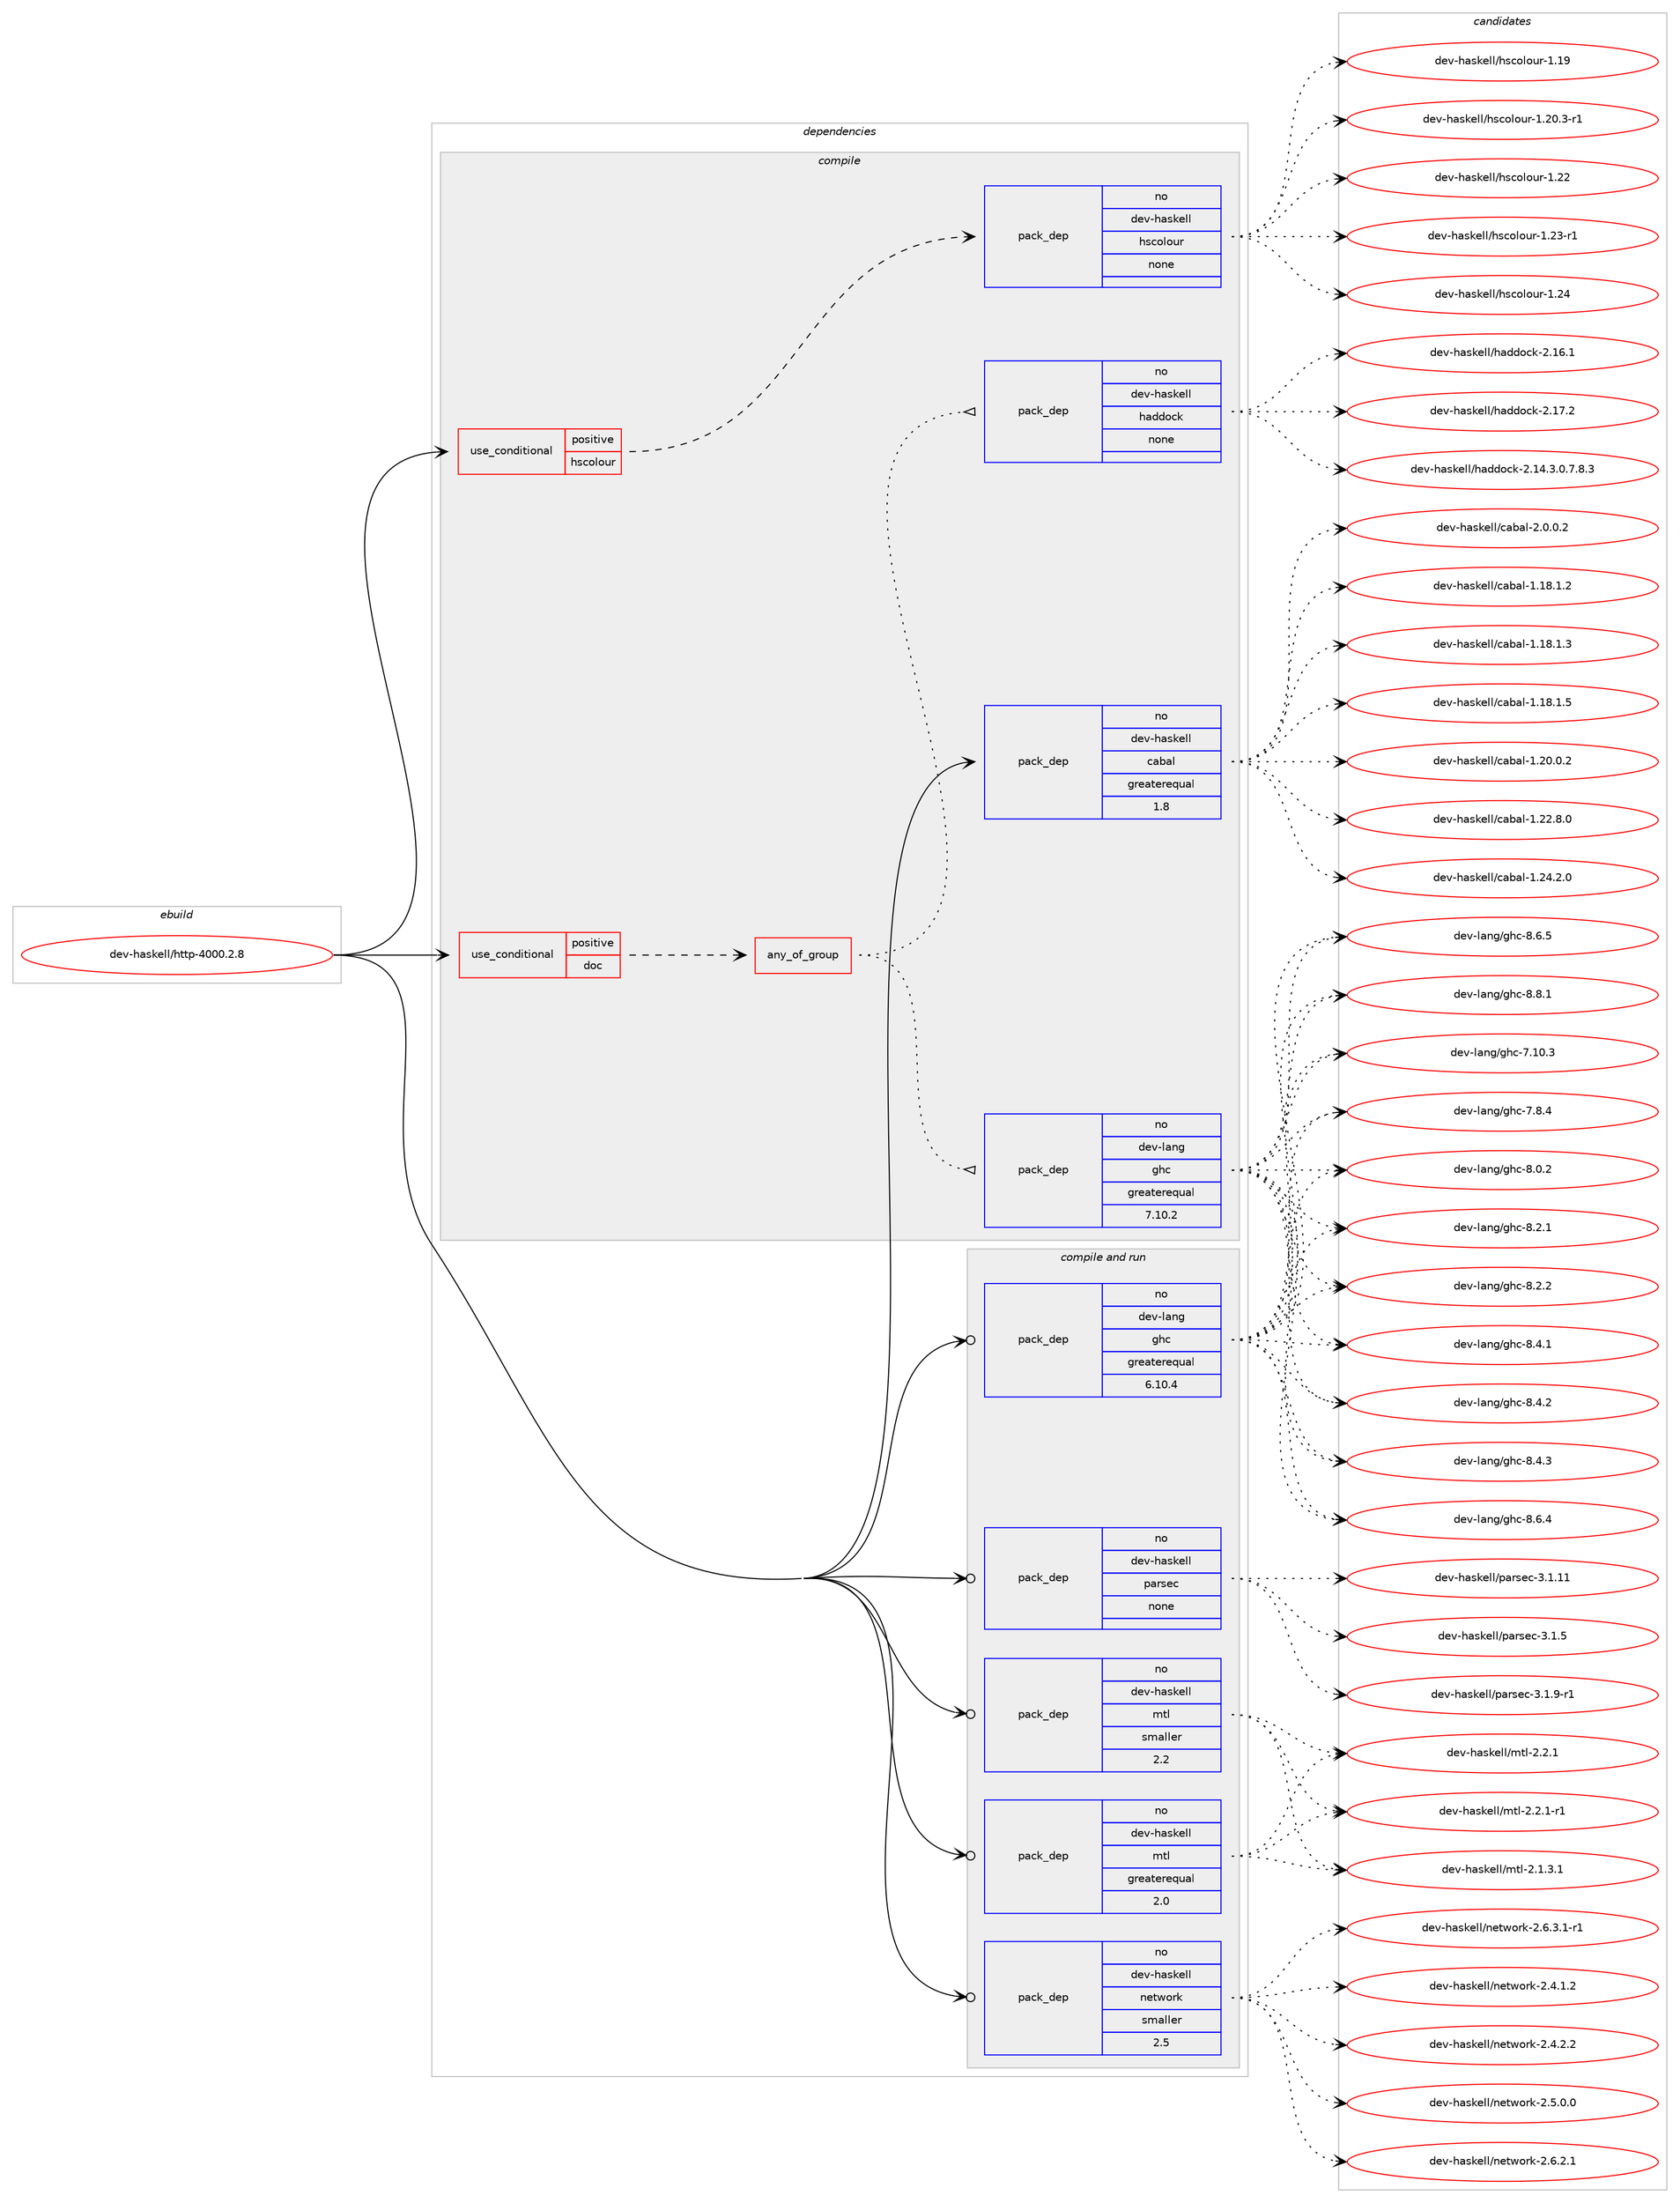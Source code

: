 digraph prolog {

# *************
# Graph options
# *************

newrank=true;
concentrate=true;
compound=true;
graph [rankdir=LR,fontname=Helvetica,fontsize=10,ranksep=1.5];#, ranksep=2.5, nodesep=0.2];
edge  [arrowhead=vee];
node  [fontname=Helvetica,fontsize=10];

# **********
# The ebuild
# **********

subgraph cluster_leftcol {
color=gray;
rank=same;
label=<<i>ebuild</i>>;
id [label="dev-haskell/http-4000.2.8", color=red, width=4, href="../dev-haskell/http-4000.2.8.svg"];
}

# ****************
# The dependencies
# ****************

subgraph cluster_midcol {
color=gray;
label=<<i>dependencies</i>>;
subgraph cluster_compile {
fillcolor="#eeeeee";
style=filled;
label=<<i>compile</i>>;
subgraph cond126264 {
dependency536012 [label=<<TABLE BORDER="0" CELLBORDER="1" CELLSPACING="0" CELLPADDING="4"><TR><TD ROWSPAN="3" CELLPADDING="10">use_conditional</TD></TR><TR><TD>positive</TD></TR><TR><TD>doc</TD></TR></TABLE>>, shape=none, color=red];
subgraph any10041 {
dependency536013 [label=<<TABLE BORDER="0" CELLBORDER="1" CELLSPACING="0" CELLPADDING="4"><TR><TD CELLPADDING="10">any_of_group</TD></TR></TABLE>>, shape=none, color=red];subgraph pack399350 {
dependency536014 [label=<<TABLE BORDER="0" CELLBORDER="1" CELLSPACING="0" CELLPADDING="4" WIDTH="220"><TR><TD ROWSPAN="6" CELLPADDING="30">pack_dep</TD></TR><TR><TD WIDTH="110">no</TD></TR><TR><TD>dev-haskell</TD></TR><TR><TD>haddock</TD></TR><TR><TD>none</TD></TR><TR><TD></TD></TR></TABLE>>, shape=none, color=blue];
}
dependency536013:e -> dependency536014:w [weight=20,style="dotted",arrowhead="oinv"];
subgraph pack399351 {
dependency536015 [label=<<TABLE BORDER="0" CELLBORDER="1" CELLSPACING="0" CELLPADDING="4" WIDTH="220"><TR><TD ROWSPAN="6" CELLPADDING="30">pack_dep</TD></TR><TR><TD WIDTH="110">no</TD></TR><TR><TD>dev-lang</TD></TR><TR><TD>ghc</TD></TR><TR><TD>greaterequal</TD></TR><TR><TD>7.10.2</TD></TR></TABLE>>, shape=none, color=blue];
}
dependency536013:e -> dependency536015:w [weight=20,style="dotted",arrowhead="oinv"];
}
dependency536012:e -> dependency536013:w [weight=20,style="dashed",arrowhead="vee"];
}
id:e -> dependency536012:w [weight=20,style="solid",arrowhead="vee"];
subgraph cond126265 {
dependency536016 [label=<<TABLE BORDER="0" CELLBORDER="1" CELLSPACING="0" CELLPADDING="4"><TR><TD ROWSPAN="3" CELLPADDING="10">use_conditional</TD></TR><TR><TD>positive</TD></TR><TR><TD>hscolour</TD></TR></TABLE>>, shape=none, color=red];
subgraph pack399352 {
dependency536017 [label=<<TABLE BORDER="0" CELLBORDER="1" CELLSPACING="0" CELLPADDING="4" WIDTH="220"><TR><TD ROWSPAN="6" CELLPADDING="30">pack_dep</TD></TR><TR><TD WIDTH="110">no</TD></TR><TR><TD>dev-haskell</TD></TR><TR><TD>hscolour</TD></TR><TR><TD>none</TD></TR><TR><TD></TD></TR></TABLE>>, shape=none, color=blue];
}
dependency536016:e -> dependency536017:w [weight=20,style="dashed",arrowhead="vee"];
}
id:e -> dependency536016:w [weight=20,style="solid",arrowhead="vee"];
subgraph pack399353 {
dependency536018 [label=<<TABLE BORDER="0" CELLBORDER="1" CELLSPACING="0" CELLPADDING="4" WIDTH="220"><TR><TD ROWSPAN="6" CELLPADDING="30">pack_dep</TD></TR><TR><TD WIDTH="110">no</TD></TR><TR><TD>dev-haskell</TD></TR><TR><TD>cabal</TD></TR><TR><TD>greaterequal</TD></TR><TR><TD>1.8</TD></TR></TABLE>>, shape=none, color=blue];
}
id:e -> dependency536018:w [weight=20,style="solid",arrowhead="vee"];
}
subgraph cluster_compileandrun {
fillcolor="#eeeeee";
style=filled;
label=<<i>compile and run</i>>;
subgraph pack399354 {
dependency536019 [label=<<TABLE BORDER="0" CELLBORDER="1" CELLSPACING="0" CELLPADDING="4" WIDTH="220"><TR><TD ROWSPAN="6" CELLPADDING="30">pack_dep</TD></TR><TR><TD WIDTH="110">no</TD></TR><TR><TD>dev-haskell</TD></TR><TR><TD>mtl</TD></TR><TR><TD>greaterequal</TD></TR><TR><TD>2.0</TD></TR></TABLE>>, shape=none, color=blue];
}
id:e -> dependency536019:w [weight=20,style="solid",arrowhead="odotvee"];
subgraph pack399355 {
dependency536020 [label=<<TABLE BORDER="0" CELLBORDER="1" CELLSPACING="0" CELLPADDING="4" WIDTH="220"><TR><TD ROWSPAN="6" CELLPADDING="30">pack_dep</TD></TR><TR><TD WIDTH="110">no</TD></TR><TR><TD>dev-haskell</TD></TR><TR><TD>mtl</TD></TR><TR><TD>smaller</TD></TR><TR><TD>2.2</TD></TR></TABLE>>, shape=none, color=blue];
}
id:e -> dependency536020:w [weight=20,style="solid",arrowhead="odotvee"];
subgraph pack399356 {
dependency536021 [label=<<TABLE BORDER="0" CELLBORDER="1" CELLSPACING="0" CELLPADDING="4" WIDTH="220"><TR><TD ROWSPAN="6" CELLPADDING="30">pack_dep</TD></TR><TR><TD WIDTH="110">no</TD></TR><TR><TD>dev-haskell</TD></TR><TR><TD>network</TD></TR><TR><TD>smaller</TD></TR><TR><TD>2.5</TD></TR></TABLE>>, shape=none, color=blue];
}
id:e -> dependency536021:w [weight=20,style="solid",arrowhead="odotvee"];
subgraph pack399357 {
dependency536022 [label=<<TABLE BORDER="0" CELLBORDER="1" CELLSPACING="0" CELLPADDING="4" WIDTH="220"><TR><TD ROWSPAN="6" CELLPADDING="30">pack_dep</TD></TR><TR><TD WIDTH="110">no</TD></TR><TR><TD>dev-haskell</TD></TR><TR><TD>parsec</TD></TR><TR><TD>none</TD></TR><TR><TD></TD></TR></TABLE>>, shape=none, color=blue];
}
id:e -> dependency536022:w [weight=20,style="solid",arrowhead="odotvee"];
subgraph pack399358 {
dependency536023 [label=<<TABLE BORDER="0" CELLBORDER="1" CELLSPACING="0" CELLPADDING="4" WIDTH="220"><TR><TD ROWSPAN="6" CELLPADDING="30">pack_dep</TD></TR><TR><TD WIDTH="110">no</TD></TR><TR><TD>dev-lang</TD></TR><TR><TD>ghc</TD></TR><TR><TD>greaterequal</TD></TR><TR><TD>6.10.4</TD></TR></TABLE>>, shape=none, color=blue];
}
id:e -> dependency536023:w [weight=20,style="solid",arrowhead="odotvee"];
}
subgraph cluster_run {
fillcolor="#eeeeee";
style=filled;
label=<<i>run</i>>;
}
}

# **************
# The candidates
# **************

subgraph cluster_choices {
rank=same;
color=gray;
label=<<i>candidates</i>>;

subgraph choice399350 {
color=black;
nodesep=1;
choice1001011184510497115107101108108471049710010011199107455046495246514648465546564651 [label="dev-haskell/haddock-2.14.3.0.7.8.3", color=red, width=4,href="../dev-haskell/haddock-2.14.3.0.7.8.3.svg"];
choice100101118451049711510710110810847104971001001119910745504649544649 [label="dev-haskell/haddock-2.16.1", color=red, width=4,href="../dev-haskell/haddock-2.16.1.svg"];
choice100101118451049711510710110810847104971001001119910745504649554650 [label="dev-haskell/haddock-2.17.2", color=red, width=4,href="../dev-haskell/haddock-2.17.2.svg"];
dependency536014:e -> choice1001011184510497115107101108108471049710010011199107455046495246514648465546564651:w [style=dotted,weight="100"];
dependency536014:e -> choice100101118451049711510710110810847104971001001119910745504649544649:w [style=dotted,weight="100"];
dependency536014:e -> choice100101118451049711510710110810847104971001001119910745504649554650:w [style=dotted,weight="100"];
}
subgraph choice399351 {
color=black;
nodesep=1;
choice1001011184510897110103471031049945554649484651 [label="dev-lang/ghc-7.10.3", color=red, width=4,href="../dev-lang/ghc-7.10.3.svg"];
choice10010111845108971101034710310499455546564652 [label="dev-lang/ghc-7.8.4", color=red, width=4,href="../dev-lang/ghc-7.8.4.svg"];
choice10010111845108971101034710310499455646484650 [label="dev-lang/ghc-8.0.2", color=red, width=4,href="../dev-lang/ghc-8.0.2.svg"];
choice10010111845108971101034710310499455646504649 [label="dev-lang/ghc-8.2.1", color=red, width=4,href="../dev-lang/ghc-8.2.1.svg"];
choice10010111845108971101034710310499455646504650 [label="dev-lang/ghc-8.2.2", color=red, width=4,href="../dev-lang/ghc-8.2.2.svg"];
choice10010111845108971101034710310499455646524649 [label="dev-lang/ghc-8.4.1", color=red, width=4,href="../dev-lang/ghc-8.4.1.svg"];
choice10010111845108971101034710310499455646524650 [label="dev-lang/ghc-8.4.2", color=red, width=4,href="../dev-lang/ghc-8.4.2.svg"];
choice10010111845108971101034710310499455646524651 [label="dev-lang/ghc-8.4.3", color=red, width=4,href="../dev-lang/ghc-8.4.3.svg"];
choice10010111845108971101034710310499455646544652 [label="dev-lang/ghc-8.6.4", color=red, width=4,href="../dev-lang/ghc-8.6.4.svg"];
choice10010111845108971101034710310499455646544653 [label="dev-lang/ghc-8.6.5", color=red, width=4,href="../dev-lang/ghc-8.6.5.svg"];
choice10010111845108971101034710310499455646564649 [label="dev-lang/ghc-8.8.1", color=red, width=4,href="../dev-lang/ghc-8.8.1.svg"];
dependency536015:e -> choice1001011184510897110103471031049945554649484651:w [style=dotted,weight="100"];
dependency536015:e -> choice10010111845108971101034710310499455546564652:w [style=dotted,weight="100"];
dependency536015:e -> choice10010111845108971101034710310499455646484650:w [style=dotted,weight="100"];
dependency536015:e -> choice10010111845108971101034710310499455646504649:w [style=dotted,weight="100"];
dependency536015:e -> choice10010111845108971101034710310499455646504650:w [style=dotted,weight="100"];
dependency536015:e -> choice10010111845108971101034710310499455646524649:w [style=dotted,weight="100"];
dependency536015:e -> choice10010111845108971101034710310499455646524650:w [style=dotted,weight="100"];
dependency536015:e -> choice10010111845108971101034710310499455646524651:w [style=dotted,weight="100"];
dependency536015:e -> choice10010111845108971101034710310499455646544652:w [style=dotted,weight="100"];
dependency536015:e -> choice10010111845108971101034710310499455646544653:w [style=dotted,weight="100"];
dependency536015:e -> choice10010111845108971101034710310499455646564649:w [style=dotted,weight="100"];
}
subgraph choice399352 {
color=black;
nodesep=1;
choice100101118451049711510710110810847104115991111081111171144549464957 [label="dev-haskell/hscolour-1.19", color=red, width=4,href="../dev-haskell/hscolour-1.19.svg"];
choice10010111845104971151071011081084710411599111108111117114454946504846514511449 [label="dev-haskell/hscolour-1.20.3-r1", color=red, width=4,href="../dev-haskell/hscolour-1.20.3-r1.svg"];
choice100101118451049711510710110810847104115991111081111171144549465050 [label="dev-haskell/hscolour-1.22", color=red, width=4,href="../dev-haskell/hscolour-1.22.svg"];
choice1001011184510497115107101108108471041159911110811111711445494650514511449 [label="dev-haskell/hscolour-1.23-r1", color=red, width=4,href="../dev-haskell/hscolour-1.23-r1.svg"];
choice100101118451049711510710110810847104115991111081111171144549465052 [label="dev-haskell/hscolour-1.24", color=red, width=4,href="../dev-haskell/hscolour-1.24.svg"];
dependency536017:e -> choice100101118451049711510710110810847104115991111081111171144549464957:w [style=dotted,weight="100"];
dependency536017:e -> choice10010111845104971151071011081084710411599111108111117114454946504846514511449:w [style=dotted,weight="100"];
dependency536017:e -> choice100101118451049711510710110810847104115991111081111171144549465050:w [style=dotted,weight="100"];
dependency536017:e -> choice1001011184510497115107101108108471041159911110811111711445494650514511449:w [style=dotted,weight="100"];
dependency536017:e -> choice100101118451049711510710110810847104115991111081111171144549465052:w [style=dotted,weight="100"];
}
subgraph choice399353 {
color=black;
nodesep=1;
choice10010111845104971151071011081084799979897108454946495646494650 [label="dev-haskell/cabal-1.18.1.2", color=red, width=4,href="../dev-haskell/cabal-1.18.1.2.svg"];
choice10010111845104971151071011081084799979897108454946495646494651 [label="dev-haskell/cabal-1.18.1.3", color=red, width=4,href="../dev-haskell/cabal-1.18.1.3.svg"];
choice10010111845104971151071011081084799979897108454946495646494653 [label="dev-haskell/cabal-1.18.1.5", color=red, width=4,href="../dev-haskell/cabal-1.18.1.5.svg"];
choice10010111845104971151071011081084799979897108454946504846484650 [label="dev-haskell/cabal-1.20.0.2", color=red, width=4,href="../dev-haskell/cabal-1.20.0.2.svg"];
choice10010111845104971151071011081084799979897108454946505046564648 [label="dev-haskell/cabal-1.22.8.0", color=red, width=4,href="../dev-haskell/cabal-1.22.8.0.svg"];
choice10010111845104971151071011081084799979897108454946505246504648 [label="dev-haskell/cabal-1.24.2.0", color=red, width=4,href="../dev-haskell/cabal-1.24.2.0.svg"];
choice100101118451049711510710110810847999798971084550464846484650 [label="dev-haskell/cabal-2.0.0.2", color=red, width=4,href="../dev-haskell/cabal-2.0.0.2.svg"];
dependency536018:e -> choice10010111845104971151071011081084799979897108454946495646494650:w [style=dotted,weight="100"];
dependency536018:e -> choice10010111845104971151071011081084799979897108454946495646494651:w [style=dotted,weight="100"];
dependency536018:e -> choice10010111845104971151071011081084799979897108454946495646494653:w [style=dotted,weight="100"];
dependency536018:e -> choice10010111845104971151071011081084799979897108454946504846484650:w [style=dotted,weight="100"];
dependency536018:e -> choice10010111845104971151071011081084799979897108454946505046564648:w [style=dotted,weight="100"];
dependency536018:e -> choice10010111845104971151071011081084799979897108454946505246504648:w [style=dotted,weight="100"];
dependency536018:e -> choice100101118451049711510710110810847999798971084550464846484650:w [style=dotted,weight="100"];
}
subgraph choice399354 {
color=black;
nodesep=1;
choice1001011184510497115107101108108471091161084550464946514649 [label="dev-haskell/mtl-2.1.3.1", color=red, width=4,href="../dev-haskell/mtl-2.1.3.1.svg"];
choice100101118451049711510710110810847109116108455046504649 [label="dev-haskell/mtl-2.2.1", color=red, width=4,href="../dev-haskell/mtl-2.2.1.svg"];
choice1001011184510497115107101108108471091161084550465046494511449 [label="dev-haskell/mtl-2.2.1-r1", color=red, width=4,href="../dev-haskell/mtl-2.2.1-r1.svg"];
dependency536019:e -> choice1001011184510497115107101108108471091161084550464946514649:w [style=dotted,weight="100"];
dependency536019:e -> choice100101118451049711510710110810847109116108455046504649:w [style=dotted,weight="100"];
dependency536019:e -> choice1001011184510497115107101108108471091161084550465046494511449:w [style=dotted,weight="100"];
}
subgraph choice399355 {
color=black;
nodesep=1;
choice1001011184510497115107101108108471091161084550464946514649 [label="dev-haskell/mtl-2.1.3.1", color=red, width=4,href="../dev-haskell/mtl-2.1.3.1.svg"];
choice100101118451049711510710110810847109116108455046504649 [label="dev-haskell/mtl-2.2.1", color=red, width=4,href="../dev-haskell/mtl-2.2.1.svg"];
choice1001011184510497115107101108108471091161084550465046494511449 [label="dev-haskell/mtl-2.2.1-r1", color=red, width=4,href="../dev-haskell/mtl-2.2.1-r1.svg"];
dependency536020:e -> choice1001011184510497115107101108108471091161084550464946514649:w [style=dotted,weight="100"];
dependency536020:e -> choice100101118451049711510710110810847109116108455046504649:w [style=dotted,weight="100"];
dependency536020:e -> choice1001011184510497115107101108108471091161084550465046494511449:w [style=dotted,weight="100"];
}
subgraph choice399356 {
color=black;
nodesep=1;
choice1001011184510497115107101108108471101011161191111141074550465246494650 [label="dev-haskell/network-2.4.1.2", color=red, width=4,href="../dev-haskell/network-2.4.1.2.svg"];
choice1001011184510497115107101108108471101011161191111141074550465246504650 [label="dev-haskell/network-2.4.2.2", color=red, width=4,href="../dev-haskell/network-2.4.2.2.svg"];
choice1001011184510497115107101108108471101011161191111141074550465346484648 [label="dev-haskell/network-2.5.0.0", color=red, width=4,href="../dev-haskell/network-2.5.0.0.svg"];
choice1001011184510497115107101108108471101011161191111141074550465446504649 [label="dev-haskell/network-2.6.2.1", color=red, width=4,href="../dev-haskell/network-2.6.2.1.svg"];
choice10010111845104971151071011081084711010111611911111410745504654465146494511449 [label="dev-haskell/network-2.6.3.1-r1", color=red, width=4,href="../dev-haskell/network-2.6.3.1-r1.svg"];
dependency536021:e -> choice1001011184510497115107101108108471101011161191111141074550465246494650:w [style=dotted,weight="100"];
dependency536021:e -> choice1001011184510497115107101108108471101011161191111141074550465246504650:w [style=dotted,weight="100"];
dependency536021:e -> choice1001011184510497115107101108108471101011161191111141074550465346484648:w [style=dotted,weight="100"];
dependency536021:e -> choice1001011184510497115107101108108471101011161191111141074550465446504649:w [style=dotted,weight="100"];
dependency536021:e -> choice10010111845104971151071011081084711010111611911111410745504654465146494511449:w [style=dotted,weight="100"];
}
subgraph choice399357 {
color=black;
nodesep=1;
choice100101118451049711510710110810847112971141151019945514649464949 [label="dev-haskell/parsec-3.1.11", color=red, width=4,href="../dev-haskell/parsec-3.1.11.svg"];
choice1001011184510497115107101108108471129711411510199455146494653 [label="dev-haskell/parsec-3.1.5", color=red, width=4,href="../dev-haskell/parsec-3.1.5.svg"];
choice10010111845104971151071011081084711297114115101994551464946574511449 [label="dev-haskell/parsec-3.1.9-r1", color=red, width=4,href="../dev-haskell/parsec-3.1.9-r1.svg"];
dependency536022:e -> choice100101118451049711510710110810847112971141151019945514649464949:w [style=dotted,weight="100"];
dependency536022:e -> choice1001011184510497115107101108108471129711411510199455146494653:w [style=dotted,weight="100"];
dependency536022:e -> choice10010111845104971151071011081084711297114115101994551464946574511449:w [style=dotted,weight="100"];
}
subgraph choice399358 {
color=black;
nodesep=1;
choice1001011184510897110103471031049945554649484651 [label="dev-lang/ghc-7.10.3", color=red, width=4,href="../dev-lang/ghc-7.10.3.svg"];
choice10010111845108971101034710310499455546564652 [label="dev-lang/ghc-7.8.4", color=red, width=4,href="../dev-lang/ghc-7.8.4.svg"];
choice10010111845108971101034710310499455646484650 [label="dev-lang/ghc-8.0.2", color=red, width=4,href="../dev-lang/ghc-8.0.2.svg"];
choice10010111845108971101034710310499455646504649 [label="dev-lang/ghc-8.2.1", color=red, width=4,href="../dev-lang/ghc-8.2.1.svg"];
choice10010111845108971101034710310499455646504650 [label="dev-lang/ghc-8.2.2", color=red, width=4,href="../dev-lang/ghc-8.2.2.svg"];
choice10010111845108971101034710310499455646524649 [label="dev-lang/ghc-8.4.1", color=red, width=4,href="../dev-lang/ghc-8.4.1.svg"];
choice10010111845108971101034710310499455646524650 [label="dev-lang/ghc-8.4.2", color=red, width=4,href="../dev-lang/ghc-8.4.2.svg"];
choice10010111845108971101034710310499455646524651 [label="dev-lang/ghc-8.4.3", color=red, width=4,href="../dev-lang/ghc-8.4.3.svg"];
choice10010111845108971101034710310499455646544652 [label="dev-lang/ghc-8.6.4", color=red, width=4,href="../dev-lang/ghc-8.6.4.svg"];
choice10010111845108971101034710310499455646544653 [label="dev-lang/ghc-8.6.5", color=red, width=4,href="../dev-lang/ghc-8.6.5.svg"];
choice10010111845108971101034710310499455646564649 [label="dev-lang/ghc-8.8.1", color=red, width=4,href="../dev-lang/ghc-8.8.1.svg"];
dependency536023:e -> choice1001011184510897110103471031049945554649484651:w [style=dotted,weight="100"];
dependency536023:e -> choice10010111845108971101034710310499455546564652:w [style=dotted,weight="100"];
dependency536023:e -> choice10010111845108971101034710310499455646484650:w [style=dotted,weight="100"];
dependency536023:e -> choice10010111845108971101034710310499455646504649:w [style=dotted,weight="100"];
dependency536023:e -> choice10010111845108971101034710310499455646504650:w [style=dotted,weight="100"];
dependency536023:e -> choice10010111845108971101034710310499455646524649:w [style=dotted,weight="100"];
dependency536023:e -> choice10010111845108971101034710310499455646524650:w [style=dotted,weight="100"];
dependency536023:e -> choice10010111845108971101034710310499455646524651:w [style=dotted,weight="100"];
dependency536023:e -> choice10010111845108971101034710310499455646544652:w [style=dotted,weight="100"];
dependency536023:e -> choice10010111845108971101034710310499455646544653:w [style=dotted,weight="100"];
dependency536023:e -> choice10010111845108971101034710310499455646564649:w [style=dotted,weight="100"];
}
}

}
